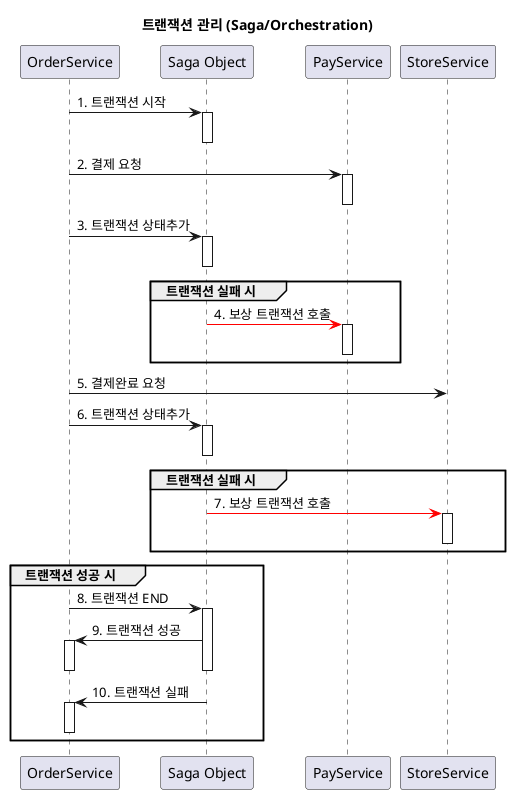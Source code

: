 @startuml
title 트랜잭션 관리 (Saga/Orchestration)

participant "OrderService" as order
participant "Saga Object" as saga
participant "PayService" as pay
participant "StoreService" as store


order -> saga : 1. 트랜잭션 시작
activate saga
deactivate saga

order -> pay : 2. 결제 요청
activate pay
deactivate pay

order -> saga : 3. 트랜잭션 상태추가
activate saga
deactivate saga

group 트랜잭션 실패 시
    saga -[#red]> pay : 4. 보상 트랜잭션 호출
    activate pay
    deactivate pay
end

order -> store : 5. 결제완료 요청

order -> saga : 6. 트랜잭션 상태추가
activate saga
deactivate saga

group 트랜잭션 실패 시
    saga -[#red]> store : 7. 보상 트랜잭션 호출
    activate store
    deactivate store
end

group 트랜잭션 성공 시
    order -> saga : 8. 트랜잭션 END
    activate saga
    saga -> order : 9. 트랜잭션 성공
    activate order
    deactivate order
    deactivate saga

    saga -> order : 10. 트랜잭션 실패
    activate order
    deactivate order

end






@enduml